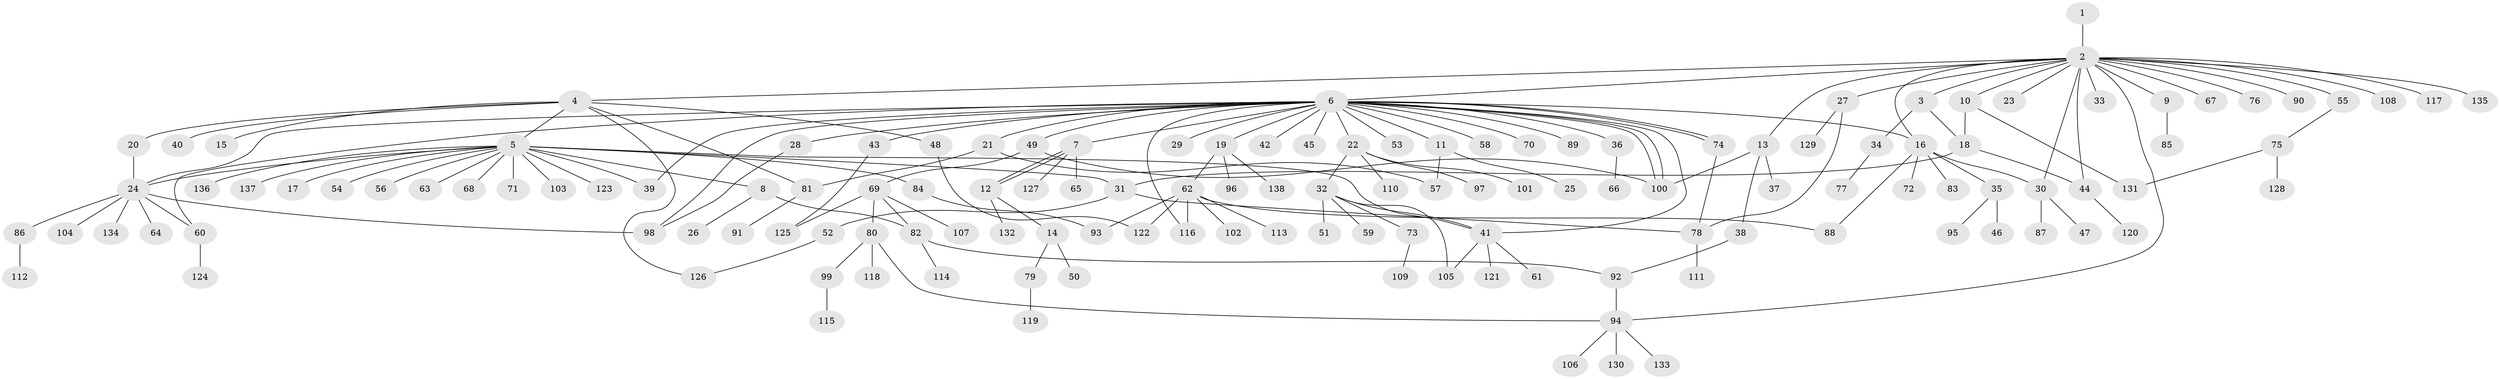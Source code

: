 // coarse degree distribution, {1: 0.5887850467289719, 23: 0.009345794392523364, 3: 0.056074766355140186, 7: 0.028037383177570093, 17: 0.009345794392523364, 27: 0.009345794392523364, 5: 0.04672897196261682, 2: 0.19626168224299065, 6: 0.009345794392523364, 4: 0.028037383177570093, 9: 0.018691588785046728}
// Generated by graph-tools (version 1.1) at 2025/41/03/06/25 10:41:48]
// undirected, 138 vertices, 171 edges
graph export_dot {
graph [start="1"]
  node [color=gray90,style=filled];
  1;
  2;
  3;
  4;
  5;
  6;
  7;
  8;
  9;
  10;
  11;
  12;
  13;
  14;
  15;
  16;
  17;
  18;
  19;
  20;
  21;
  22;
  23;
  24;
  25;
  26;
  27;
  28;
  29;
  30;
  31;
  32;
  33;
  34;
  35;
  36;
  37;
  38;
  39;
  40;
  41;
  42;
  43;
  44;
  45;
  46;
  47;
  48;
  49;
  50;
  51;
  52;
  53;
  54;
  55;
  56;
  57;
  58;
  59;
  60;
  61;
  62;
  63;
  64;
  65;
  66;
  67;
  68;
  69;
  70;
  71;
  72;
  73;
  74;
  75;
  76;
  77;
  78;
  79;
  80;
  81;
  82;
  83;
  84;
  85;
  86;
  87;
  88;
  89;
  90;
  91;
  92;
  93;
  94;
  95;
  96;
  97;
  98;
  99;
  100;
  101;
  102;
  103;
  104;
  105;
  106;
  107;
  108;
  109;
  110;
  111;
  112;
  113;
  114;
  115;
  116;
  117;
  118;
  119;
  120;
  121;
  122;
  123;
  124;
  125;
  126;
  127;
  128;
  129;
  130;
  131;
  132;
  133;
  134;
  135;
  136;
  137;
  138;
  1 -- 2;
  2 -- 3;
  2 -- 4;
  2 -- 6;
  2 -- 9;
  2 -- 10;
  2 -- 13;
  2 -- 16;
  2 -- 23;
  2 -- 27;
  2 -- 30;
  2 -- 33;
  2 -- 44;
  2 -- 55;
  2 -- 67;
  2 -- 76;
  2 -- 90;
  2 -- 94;
  2 -- 108;
  2 -- 117;
  2 -- 135;
  3 -- 18;
  3 -- 34;
  4 -- 5;
  4 -- 15;
  4 -- 20;
  4 -- 40;
  4 -- 48;
  4 -- 81;
  4 -- 126;
  5 -- 8;
  5 -- 17;
  5 -- 24;
  5 -- 31;
  5 -- 39;
  5 -- 41;
  5 -- 54;
  5 -- 56;
  5 -- 63;
  5 -- 68;
  5 -- 71;
  5 -- 84;
  5 -- 103;
  5 -- 123;
  5 -- 136;
  5 -- 137;
  6 -- 7;
  6 -- 11;
  6 -- 16;
  6 -- 19;
  6 -- 21;
  6 -- 22;
  6 -- 24;
  6 -- 28;
  6 -- 29;
  6 -- 36;
  6 -- 39;
  6 -- 41;
  6 -- 42;
  6 -- 43;
  6 -- 45;
  6 -- 49;
  6 -- 53;
  6 -- 58;
  6 -- 60;
  6 -- 70;
  6 -- 74;
  6 -- 74;
  6 -- 89;
  6 -- 98;
  6 -- 100;
  6 -- 100;
  6 -- 116;
  7 -- 12;
  7 -- 12;
  7 -- 65;
  7 -- 127;
  8 -- 26;
  8 -- 82;
  9 -- 85;
  10 -- 18;
  10 -- 131;
  11 -- 25;
  11 -- 57;
  12 -- 14;
  12 -- 132;
  13 -- 37;
  13 -- 38;
  13 -- 100;
  14 -- 50;
  14 -- 79;
  16 -- 30;
  16 -- 35;
  16 -- 72;
  16 -- 83;
  16 -- 88;
  18 -- 31;
  18 -- 44;
  19 -- 62;
  19 -- 96;
  19 -- 138;
  20 -- 24;
  21 -- 57;
  21 -- 81;
  22 -- 32;
  22 -- 97;
  22 -- 101;
  22 -- 110;
  24 -- 60;
  24 -- 64;
  24 -- 86;
  24 -- 98;
  24 -- 104;
  24 -- 134;
  27 -- 78;
  27 -- 129;
  28 -- 98;
  30 -- 47;
  30 -- 87;
  31 -- 52;
  31 -- 78;
  32 -- 41;
  32 -- 51;
  32 -- 59;
  32 -- 73;
  32 -- 105;
  34 -- 77;
  35 -- 46;
  35 -- 95;
  36 -- 66;
  38 -- 92;
  41 -- 61;
  41 -- 105;
  41 -- 121;
  43 -- 125;
  44 -- 120;
  48 -- 122;
  49 -- 69;
  49 -- 100;
  52 -- 126;
  55 -- 75;
  60 -- 124;
  62 -- 88;
  62 -- 93;
  62 -- 102;
  62 -- 113;
  62 -- 116;
  62 -- 122;
  69 -- 80;
  69 -- 82;
  69 -- 107;
  69 -- 125;
  73 -- 109;
  74 -- 78;
  75 -- 128;
  75 -- 131;
  78 -- 111;
  79 -- 119;
  80 -- 94;
  80 -- 99;
  80 -- 118;
  81 -- 91;
  82 -- 92;
  82 -- 114;
  84 -- 93;
  86 -- 112;
  92 -- 94;
  94 -- 106;
  94 -- 130;
  94 -- 133;
  99 -- 115;
}
